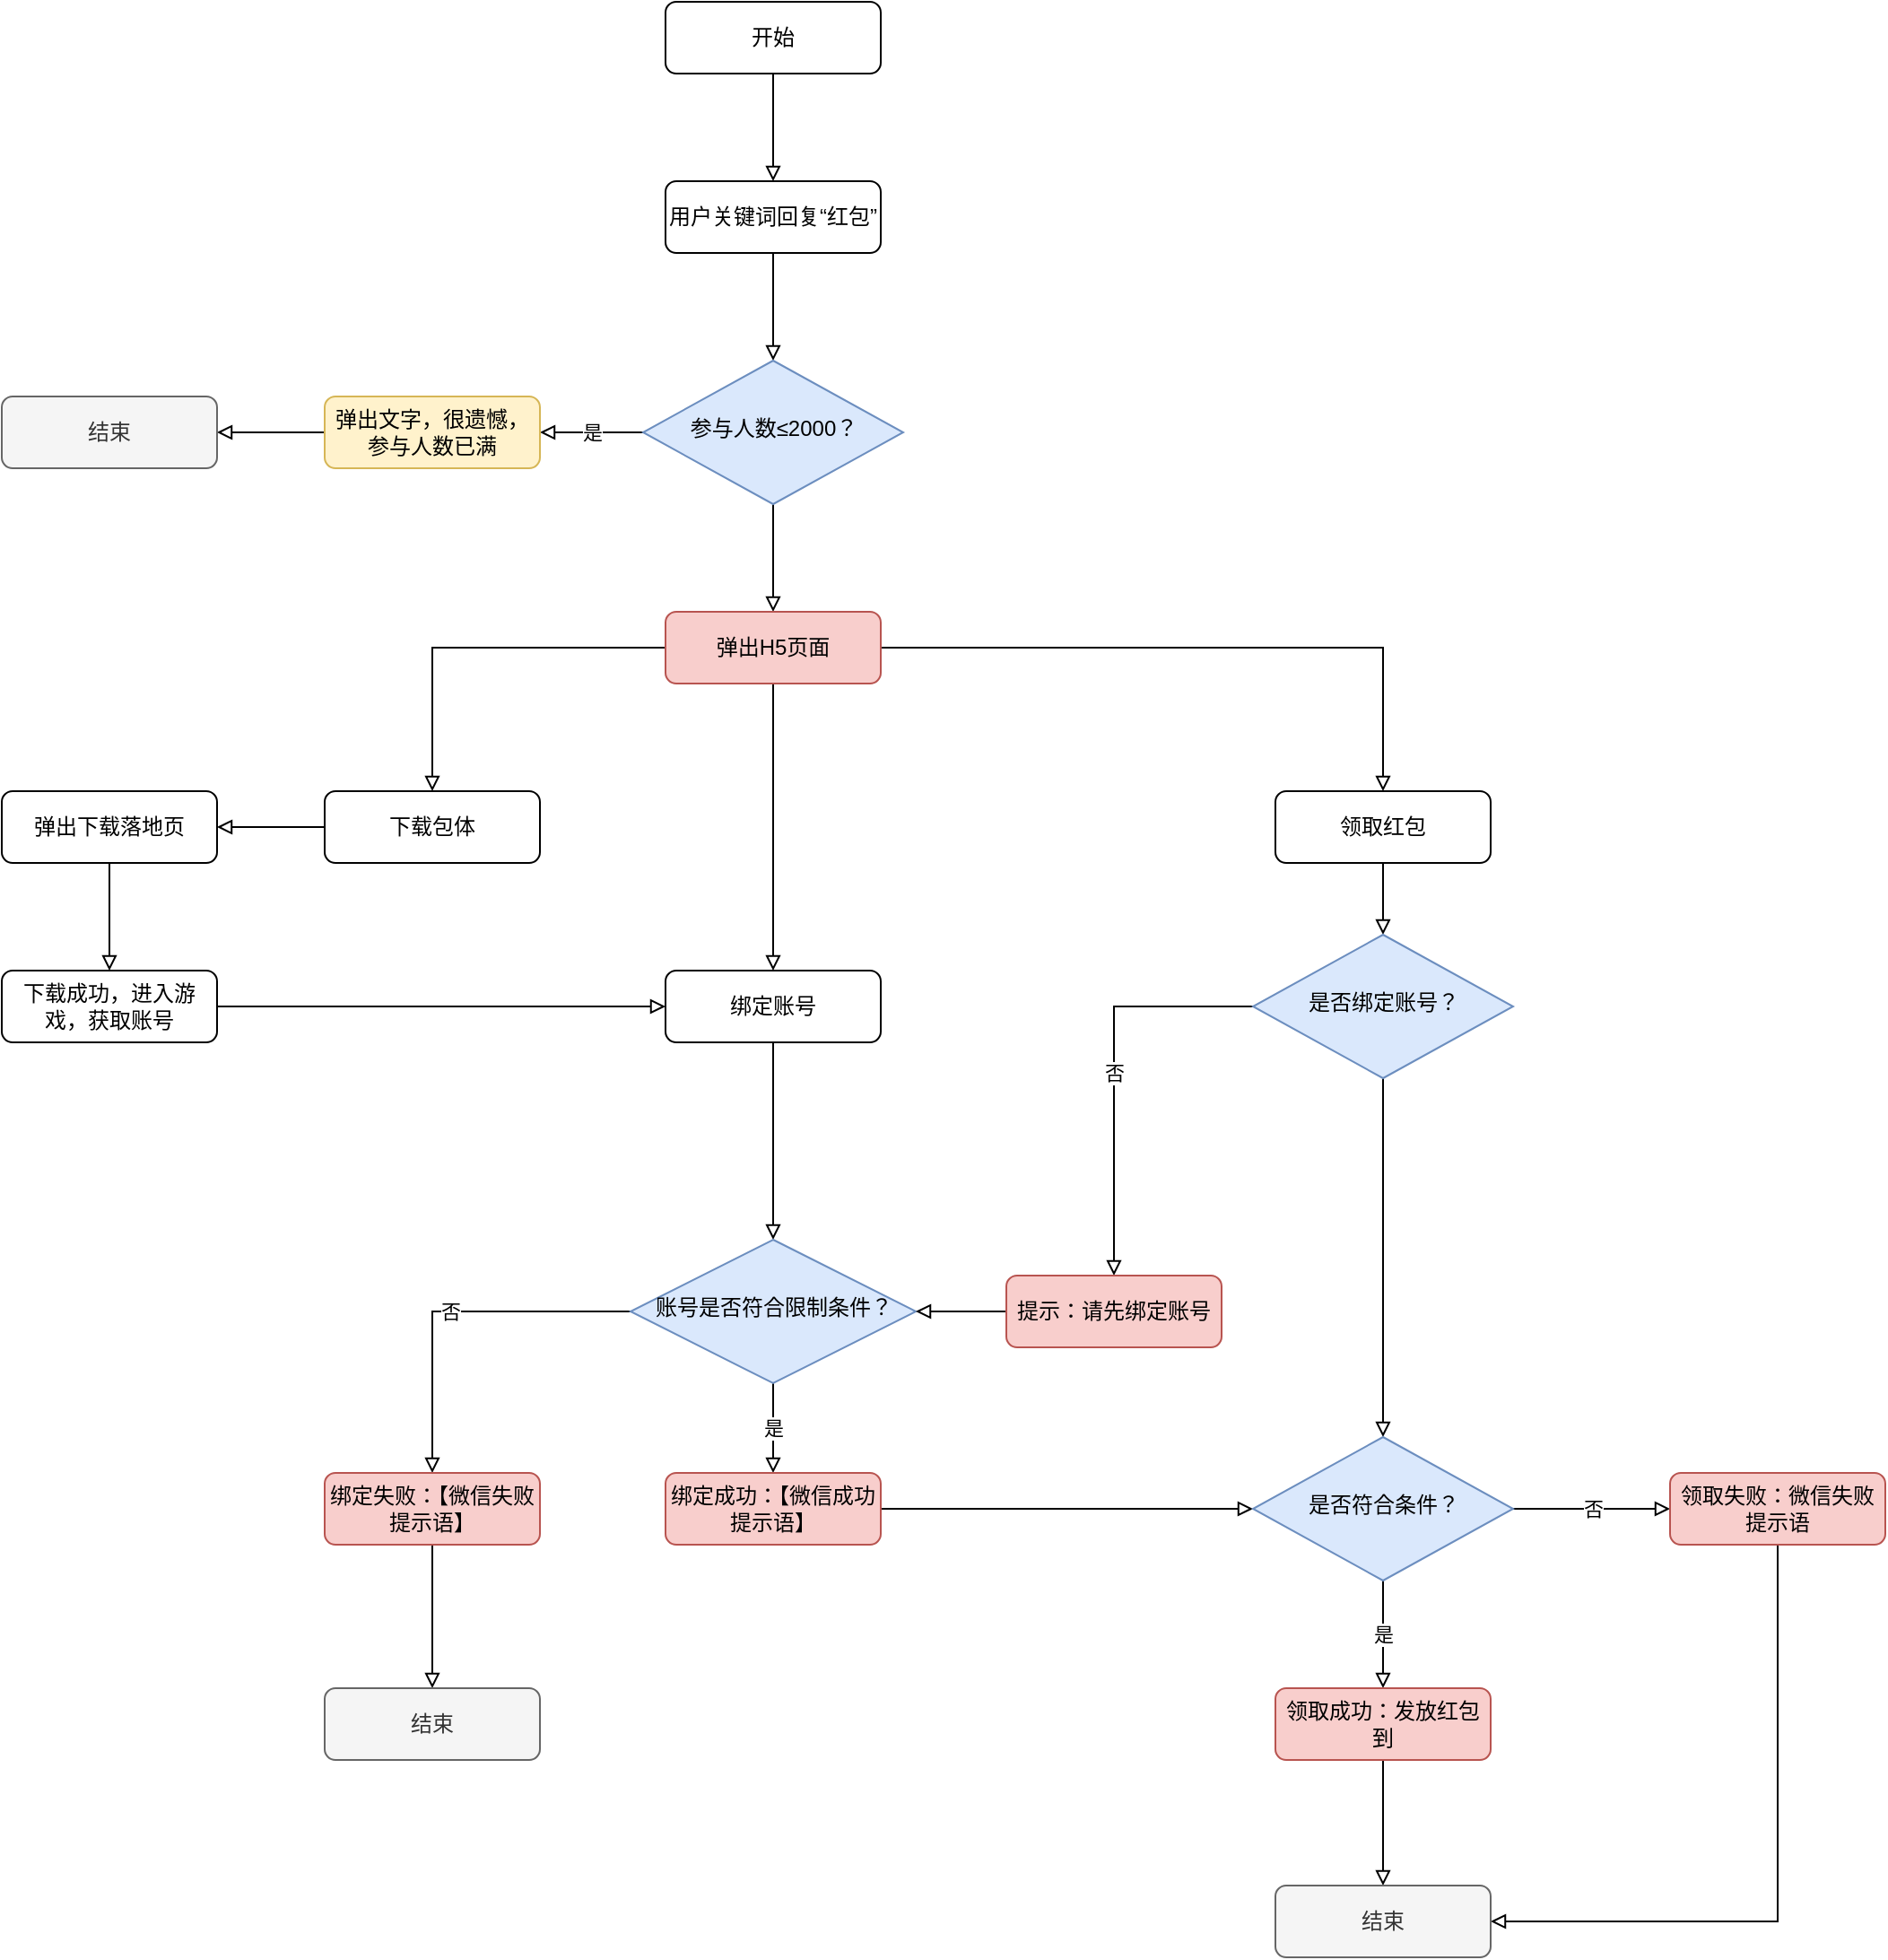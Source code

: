 <mxfile version="13.7.9" type="github">
  <diagram id="C5RBs43oDa-KdzZeNtuy" name="Page-1">
    <mxGraphModel dx="2249" dy="794" grid="1" gridSize="10" guides="1" tooltips="1" connect="1" arrows="1" fold="1" page="1" pageScale="1" pageWidth="827" pageHeight="1169" math="0" shadow="0">
      <root>
        <mxCell id="WIyWlLk6GJQsqaUBKTNV-0" />
        <mxCell id="WIyWlLk6GJQsqaUBKTNV-1" parent="WIyWlLk6GJQsqaUBKTNV-0" />
        <mxCell id="zXv3rpd8780rLvFLrUcL-4" style="edgeStyle=orthogonalEdgeStyle;rounded=0;orthogonalLoop=1;jettySize=auto;html=1;exitX=0.5;exitY=1;exitDx=0;exitDy=0;endArrow=block;endFill=0;" edge="1" parent="WIyWlLk6GJQsqaUBKTNV-1" source="zXv3rpd8780rLvFLrUcL-1" target="zXv3rpd8780rLvFLrUcL-2">
          <mxGeometry relative="1" as="geometry" />
        </mxCell>
        <mxCell id="zXv3rpd8780rLvFLrUcL-1" value="开始" style="rounded=1;whiteSpace=wrap;html=1;fontSize=12;glass=0;strokeWidth=1;shadow=0;" vertex="1" parent="WIyWlLk6GJQsqaUBKTNV-1">
          <mxGeometry x="350" y="520" width="120" height="40" as="geometry" />
        </mxCell>
        <mxCell id="zXv3rpd8780rLvFLrUcL-6" style="edgeStyle=orthogonalEdgeStyle;rounded=0;orthogonalLoop=1;jettySize=auto;html=1;exitX=0.5;exitY=1;exitDx=0;exitDy=0;endArrow=block;endFill=0;" edge="1" parent="WIyWlLk6GJQsqaUBKTNV-1" source="zXv3rpd8780rLvFLrUcL-2" target="zXv3rpd8780rLvFLrUcL-5">
          <mxGeometry relative="1" as="geometry" />
        </mxCell>
        <mxCell id="zXv3rpd8780rLvFLrUcL-2" value="用户关键词回复“红包”" style="rounded=1;whiteSpace=wrap;html=1;fontSize=12;glass=0;strokeWidth=1;shadow=0;" vertex="1" parent="WIyWlLk6GJQsqaUBKTNV-1">
          <mxGeometry x="350" y="620" width="120" height="40" as="geometry" />
        </mxCell>
        <mxCell id="zXv3rpd8780rLvFLrUcL-8" value="是" style="edgeStyle=orthogonalEdgeStyle;rounded=0;orthogonalLoop=1;jettySize=auto;html=1;exitX=0;exitY=0.5;exitDx=0;exitDy=0;entryX=1;entryY=0.5;entryDx=0;entryDy=0;endArrow=block;endFill=0;" edge="1" parent="WIyWlLk6GJQsqaUBKTNV-1" source="zXv3rpd8780rLvFLrUcL-5" target="zXv3rpd8780rLvFLrUcL-7">
          <mxGeometry relative="1" as="geometry" />
        </mxCell>
        <mxCell id="zXv3rpd8780rLvFLrUcL-12" style="edgeStyle=orthogonalEdgeStyle;rounded=0;orthogonalLoop=1;jettySize=auto;html=1;exitX=0.5;exitY=1;exitDx=0;exitDy=0;entryX=0.5;entryY=0;entryDx=0;entryDy=0;endArrow=block;endFill=0;" edge="1" parent="WIyWlLk6GJQsqaUBKTNV-1" source="zXv3rpd8780rLvFLrUcL-5" target="zXv3rpd8780rLvFLrUcL-11">
          <mxGeometry relative="1" as="geometry" />
        </mxCell>
        <mxCell id="zXv3rpd8780rLvFLrUcL-5" value="参与人数≤2000？" style="rhombus;whiteSpace=wrap;html=1;shadow=0;fontFamily=Helvetica;fontSize=12;align=center;strokeWidth=1;spacing=6;spacingTop=-4;fillColor=#dae8fc;strokeColor=#6c8ebf;" vertex="1" parent="WIyWlLk6GJQsqaUBKTNV-1">
          <mxGeometry x="337.5" y="720" width="145" height="80" as="geometry" />
        </mxCell>
        <mxCell id="zXv3rpd8780rLvFLrUcL-10" style="edgeStyle=orthogonalEdgeStyle;rounded=0;orthogonalLoop=1;jettySize=auto;html=1;exitX=0;exitY=0.5;exitDx=0;exitDy=0;entryX=1;entryY=0.5;entryDx=0;entryDy=0;endArrow=block;endFill=0;" edge="1" parent="WIyWlLk6GJQsqaUBKTNV-1" source="zXv3rpd8780rLvFLrUcL-7" target="zXv3rpd8780rLvFLrUcL-9">
          <mxGeometry relative="1" as="geometry" />
        </mxCell>
        <mxCell id="zXv3rpd8780rLvFLrUcL-7" value="弹出文字，很遗憾，参与人数已满" style="rounded=1;whiteSpace=wrap;html=1;fontSize=12;glass=0;strokeWidth=1;shadow=0;fillColor=#fff2cc;strokeColor=#d6b656;" vertex="1" parent="WIyWlLk6GJQsqaUBKTNV-1">
          <mxGeometry x="160" y="740" width="120" height="40" as="geometry" />
        </mxCell>
        <mxCell id="zXv3rpd8780rLvFLrUcL-9" value="结束" style="rounded=1;whiteSpace=wrap;html=1;fontSize=12;glass=0;strokeWidth=1;shadow=0;fillColor=#f5f5f5;strokeColor=#666666;fontColor=#333333;" vertex="1" parent="WIyWlLk6GJQsqaUBKTNV-1">
          <mxGeometry x="-20" y="740" width="120" height="40" as="geometry" />
        </mxCell>
        <mxCell id="zXv3rpd8780rLvFLrUcL-14" style="edgeStyle=orthogonalEdgeStyle;rounded=0;orthogonalLoop=1;jettySize=auto;html=1;exitX=0;exitY=0.5;exitDx=0;exitDy=0;endArrow=block;endFill=0;" edge="1" parent="WIyWlLk6GJQsqaUBKTNV-1" source="zXv3rpd8780rLvFLrUcL-11" target="zXv3rpd8780rLvFLrUcL-13">
          <mxGeometry relative="1" as="geometry" />
        </mxCell>
        <mxCell id="zXv3rpd8780rLvFLrUcL-20" style="edgeStyle=orthogonalEdgeStyle;rounded=0;orthogonalLoop=1;jettySize=auto;html=1;exitX=0.5;exitY=1;exitDx=0;exitDy=0;endArrow=block;endFill=0;" edge="1" parent="WIyWlLk6GJQsqaUBKTNV-1" source="zXv3rpd8780rLvFLrUcL-11" target="zXv3rpd8780rLvFLrUcL-19">
          <mxGeometry relative="1" as="geometry" />
        </mxCell>
        <mxCell id="zXv3rpd8780rLvFLrUcL-23" style="edgeStyle=orthogonalEdgeStyle;rounded=0;orthogonalLoop=1;jettySize=auto;html=1;exitX=1;exitY=0.5;exitDx=0;exitDy=0;endArrow=block;endFill=0;" edge="1" parent="WIyWlLk6GJQsqaUBKTNV-1" source="zXv3rpd8780rLvFLrUcL-11" target="zXv3rpd8780rLvFLrUcL-22">
          <mxGeometry relative="1" as="geometry" />
        </mxCell>
        <mxCell id="zXv3rpd8780rLvFLrUcL-11" value="弹出H5页面" style="rounded=1;whiteSpace=wrap;html=1;fontSize=12;glass=0;strokeWidth=1;shadow=0;fillColor=#f8cecc;strokeColor=#b85450;" vertex="1" parent="WIyWlLk6GJQsqaUBKTNV-1">
          <mxGeometry x="350" y="860" width="120" height="40" as="geometry" />
        </mxCell>
        <mxCell id="zXv3rpd8780rLvFLrUcL-16" value="" style="edgeStyle=orthogonalEdgeStyle;rounded=0;orthogonalLoop=1;jettySize=auto;html=1;endArrow=block;endFill=0;" edge="1" parent="WIyWlLk6GJQsqaUBKTNV-1" source="zXv3rpd8780rLvFLrUcL-13" target="zXv3rpd8780rLvFLrUcL-15">
          <mxGeometry relative="1" as="geometry" />
        </mxCell>
        <mxCell id="zXv3rpd8780rLvFLrUcL-13" value="下载包体" style="rounded=1;whiteSpace=wrap;html=1;fontSize=12;glass=0;strokeWidth=1;shadow=0;" vertex="1" parent="WIyWlLk6GJQsqaUBKTNV-1">
          <mxGeometry x="160" y="960" width="120" height="40" as="geometry" />
        </mxCell>
        <mxCell id="zXv3rpd8780rLvFLrUcL-18" value="" style="edgeStyle=orthogonalEdgeStyle;rounded=0;orthogonalLoop=1;jettySize=auto;html=1;endArrow=block;endFill=0;" edge="1" parent="WIyWlLk6GJQsqaUBKTNV-1" source="zXv3rpd8780rLvFLrUcL-15" target="zXv3rpd8780rLvFLrUcL-17">
          <mxGeometry relative="1" as="geometry" />
        </mxCell>
        <mxCell id="zXv3rpd8780rLvFLrUcL-15" value="弹出下载落地页" style="rounded=1;whiteSpace=wrap;html=1;fontSize=12;glass=0;strokeWidth=1;shadow=0;" vertex="1" parent="WIyWlLk6GJQsqaUBKTNV-1">
          <mxGeometry x="-20" y="960" width="120" height="40" as="geometry" />
        </mxCell>
        <mxCell id="zXv3rpd8780rLvFLrUcL-21" style="edgeStyle=orthogonalEdgeStyle;rounded=0;orthogonalLoop=1;jettySize=auto;html=1;exitX=1;exitY=0.5;exitDx=0;exitDy=0;entryX=0;entryY=0.5;entryDx=0;entryDy=0;endArrow=block;endFill=0;" edge="1" parent="WIyWlLk6GJQsqaUBKTNV-1" source="zXv3rpd8780rLvFLrUcL-17" target="zXv3rpd8780rLvFLrUcL-19">
          <mxGeometry relative="1" as="geometry" />
        </mxCell>
        <mxCell id="zXv3rpd8780rLvFLrUcL-17" value="下载成功，进入游戏，获取账号" style="rounded=1;whiteSpace=wrap;html=1;fontSize=12;glass=0;strokeWidth=1;shadow=0;" vertex="1" parent="WIyWlLk6GJQsqaUBKTNV-1">
          <mxGeometry x="-20" y="1060" width="120" height="40" as="geometry" />
        </mxCell>
        <mxCell id="zXv3rpd8780rLvFLrUcL-25" style="edgeStyle=orthogonalEdgeStyle;rounded=0;orthogonalLoop=1;jettySize=auto;html=1;exitX=0.5;exitY=1;exitDx=0;exitDy=0;entryX=0.5;entryY=0;entryDx=0;entryDy=0;endArrow=block;endFill=0;" edge="1" parent="WIyWlLk6GJQsqaUBKTNV-1" source="zXv3rpd8780rLvFLrUcL-19" target="zXv3rpd8780rLvFLrUcL-24">
          <mxGeometry relative="1" as="geometry" />
        </mxCell>
        <mxCell id="zXv3rpd8780rLvFLrUcL-19" value="绑定账号" style="rounded=1;whiteSpace=wrap;html=1;fontSize=12;glass=0;strokeWidth=1;shadow=0;" vertex="1" parent="WIyWlLk6GJQsqaUBKTNV-1">
          <mxGeometry x="350" y="1060" width="120" height="40" as="geometry" />
        </mxCell>
        <mxCell id="zXv3rpd8780rLvFLrUcL-30" style="edgeStyle=orthogonalEdgeStyle;rounded=0;orthogonalLoop=1;jettySize=auto;html=1;exitX=0.5;exitY=1;exitDx=0;exitDy=0;entryX=0.5;entryY=0;entryDx=0;entryDy=0;endArrow=block;endFill=0;" edge="1" parent="WIyWlLk6GJQsqaUBKTNV-1" source="zXv3rpd8780rLvFLrUcL-22" target="zXv3rpd8780rLvFLrUcL-26">
          <mxGeometry relative="1" as="geometry" />
        </mxCell>
        <mxCell id="zXv3rpd8780rLvFLrUcL-22" value="领取红包" style="rounded=1;whiteSpace=wrap;html=1;fontSize=12;glass=0;strokeWidth=1;shadow=0;" vertex="1" parent="WIyWlLk6GJQsqaUBKTNV-1">
          <mxGeometry x="690" y="960" width="120" height="40" as="geometry" />
        </mxCell>
        <mxCell id="zXv3rpd8780rLvFLrUcL-32" value="否" style="edgeStyle=orthogonalEdgeStyle;rounded=0;orthogonalLoop=1;jettySize=auto;html=1;exitX=0;exitY=0.5;exitDx=0;exitDy=0;entryX=0.5;entryY=0;entryDx=0;entryDy=0;endArrow=block;endFill=0;" edge="1" parent="WIyWlLk6GJQsqaUBKTNV-1" source="zXv3rpd8780rLvFLrUcL-24" target="zXv3rpd8780rLvFLrUcL-31">
          <mxGeometry relative="1" as="geometry" />
        </mxCell>
        <mxCell id="zXv3rpd8780rLvFLrUcL-36" value="是" style="edgeStyle=orthogonalEdgeStyle;rounded=0;orthogonalLoop=1;jettySize=auto;html=1;exitX=0.5;exitY=1;exitDx=0;exitDy=0;endArrow=block;endFill=0;" edge="1" parent="WIyWlLk6GJQsqaUBKTNV-1" source="zXv3rpd8780rLvFLrUcL-24" target="zXv3rpd8780rLvFLrUcL-35">
          <mxGeometry relative="1" as="geometry" />
        </mxCell>
        <mxCell id="zXv3rpd8780rLvFLrUcL-24" value="账号是否符合限制条件？" style="rhombus;whiteSpace=wrap;html=1;shadow=0;fontFamily=Helvetica;fontSize=12;align=center;strokeWidth=1;spacing=6;spacingTop=-4;fillColor=#dae8fc;strokeColor=#6c8ebf;" vertex="1" parent="WIyWlLk6GJQsqaUBKTNV-1">
          <mxGeometry x="330.5" y="1210" width="159" height="80" as="geometry" />
        </mxCell>
        <mxCell id="zXv3rpd8780rLvFLrUcL-28" value="否" style="edgeStyle=orthogonalEdgeStyle;rounded=0;orthogonalLoop=1;jettySize=auto;html=1;exitX=0;exitY=0.5;exitDx=0;exitDy=0;entryX=0.5;entryY=0;entryDx=0;entryDy=0;endArrow=block;endFill=0;" edge="1" parent="WIyWlLk6GJQsqaUBKTNV-1" source="zXv3rpd8780rLvFLrUcL-26" target="zXv3rpd8780rLvFLrUcL-27">
          <mxGeometry relative="1" as="geometry">
            <Array as="points">
              <mxPoint x="600" y="1080" />
            </Array>
          </mxGeometry>
        </mxCell>
        <mxCell id="zXv3rpd8780rLvFLrUcL-39" style="edgeStyle=orthogonalEdgeStyle;rounded=0;orthogonalLoop=1;jettySize=auto;html=1;exitX=0.5;exitY=1;exitDx=0;exitDy=0;endArrow=block;endFill=0;" edge="1" parent="WIyWlLk6GJQsqaUBKTNV-1" source="zXv3rpd8780rLvFLrUcL-26" target="zXv3rpd8780rLvFLrUcL-37">
          <mxGeometry relative="1" as="geometry" />
        </mxCell>
        <mxCell id="zXv3rpd8780rLvFLrUcL-26" value="是否绑定账号？" style="rhombus;whiteSpace=wrap;html=1;shadow=0;fontFamily=Helvetica;fontSize=12;align=center;strokeWidth=1;spacing=6;spacingTop=-4;fillColor=#dae8fc;strokeColor=#6c8ebf;" vertex="1" parent="WIyWlLk6GJQsqaUBKTNV-1">
          <mxGeometry x="677.5" y="1040" width="145" height="80" as="geometry" />
        </mxCell>
        <mxCell id="zXv3rpd8780rLvFLrUcL-29" style="edgeStyle=orthogonalEdgeStyle;rounded=0;orthogonalLoop=1;jettySize=auto;html=1;exitX=0;exitY=0.5;exitDx=0;exitDy=0;endArrow=block;endFill=0;" edge="1" parent="WIyWlLk6GJQsqaUBKTNV-1" source="zXv3rpd8780rLvFLrUcL-27" target="zXv3rpd8780rLvFLrUcL-24">
          <mxGeometry relative="1" as="geometry" />
        </mxCell>
        <mxCell id="zXv3rpd8780rLvFLrUcL-27" value="提示：请先绑定账号" style="rounded=1;whiteSpace=wrap;html=1;fontSize=12;glass=0;strokeWidth=1;shadow=0;fillColor=#f8cecc;strokeColor=#b85450;" vertex="1" parent="WIyWlLk6GJQsqaUBKTNV-1">
          <mxGeometry x="540" y="1230" width="120" height="40" as="geometry" />
        </mxCell>
        <mxCell id="zXv3rpd8780rLvFLrUcL-34" style="edgeStyle=orthogonalEdgeStyle;rounded=0;orthogonalLoop=1;jettySize=auto;html=1;exitX=0.5;exitY=1;exitDx=0;exitDy=0;endArrow=block;endFill=0;" edge="1" parent="WIyWlLk6GJQsqaUBKTNV-1" source="zXv3rpd8780rLvFLrUcL-31" target="zXv3rpd8780rLvFLrUcL-33">
          <mxGeometry relative="1" as="geometry" />
        </mxCell>
        <mxCell id="zXv3rpd8780rLvFLrUcL-31" value="绑定失败：【微信失败提示语】" style="rounded=1;whiteSpace=wrap;html=1;fontSize=12;glass=0;strokeWidth=1;shadow=0;fillColor=#f8cecc;strokeColor=#b85450;" vertex="1" parent="WIyWlLk6GJQsqaUBKTNV-1">
          <mxGeometry x="160" y="1340" width="120" height="40" as="geometry" />
        </mxCell>
        <mxCell id="zXv3rpd8780rLvFLrUcL-33" value="结束" style="rounded=1;whiteSpace=wrap;html=1;fontSize=12;glass=0;strokeWidth=1;shadow=0;fillColor=#f5f5f5;strokeColor=#666666;fontColor=#333333;" vertex="1" parent="WIyWlLk6GJQsqaUBKTNV-1">
          <mxGeometry x="160" y="1460" width="120" height="40" as="geometry" />
        </mxCell>
        <mxCell id="zXv3rpd8780rLvFLrUcL-38" style="edgeStyle=orthogonalEdgeStyle;rounded=0;orthogonalLoop=1;jettySize=auto;html=1;exitX=1;exitY=0.5;exitDx=0;exitDy=0;entryX=0;entryY=0.5;entryDx=0;entryDy=0;endArrow=block;endFill=0;" edge="1" parent="WIyWlLk6GJQsqaUBKTNV-1" source="zXv3rpd8780rLvFLrUcL-35" target="zXv3rpd8780rLvFLrUcL-37">
          <mxGeometry relative="1" as="geometry" />
        </mxCell>
        <mxCell id="zXv3rpd8780rLvFLrUcL-35" value="绑定成功：【微信成功提示语】" style="rounded=1;whiteSpace=wrap;html=1;fontSize=12;glass=0;strokeWidth=1;shadow=0;fillColor=#f8cecc;strokeColor=#b85450;" vertex="1" parent="WIyWlLk6GJQsqaUBKTNV-1">
          <mxGeometry x="350" y="1340" width="120" height="40" as="geometry" />
        </mxCell>
        <mxCell id="zXv3rpd8780rLvFLrUcL-42" value="是" style="edgeStyle=orthogonalEdgeStyle;rounded=0;orthogonalLoop=1;jettySize=auto;html=1;exitX=0.5;exitY=1;exitDx=0;exitDy=0;endArrow=block;endFill=0;" edge="1" parent="WIyWlLk6GJQsqaUBKTNV-1" source="zXv3rpd8780rLvFLrUcL-37" target="zXv3rpd8780rLvFLrUcL-40">
          <mxGeometry relative="1" as="geometry" />
        </mxCell>
        <mxCell id="zXv3rpd8780rLvFLrUcL-43" value="否" style="edgeStyle=orthogonalEdgeStyle;rounded=0;orthogonalLoop=1;jettySize=auto;html=1;exitX=1;exitY=0.5;exitDx=0;exitDy=0;entryX=0;entryY=0.5;entryDx=0;entryDy=0;endArrow=block;endFill=0;" edge="1" parent="WIyWlLk6GJQsqaUBKTNV-1" source="zXv3rpd8780rLvFLrUcL-37" target="zXv3rpd8780rLvFLrUcL-41">
          <mxGeometry relative="1" as="geometry" />
        </mxCell>
        <mxCell id="zXv3rpd8780rLvFLrUcL-37" value="是否符合条件？" style="rhombus;whiteSpace=wrap;html=1;shadow=0;fontFamily=Helvetica;fontSize=12;align=center;strokeWidth=1;spacing=6;spacingTop=-4;fillColor=#dae8fc;strokeColor=#6c8ebf;" vertex="1" parent="WIyWlLk6GJQsqaUBKTNV-1">
          <mxGeometry x="677.5" y="1320" width="145" height="80" as="geometry" />
        </mxCell>
        <mxCell id="zXv3rpd8780rLvFLrUcL-45" style="edgeStyle=orthogonalEdgeStyle;rounded=0;orthogonalLoop=1;jettySize=auto;html=1;exitX=0.5;exitY=1;exitDx=0;exitDy=0;endArrow=block;endFill=0;" edge="1" parent="WIyWlLk6GJQsqaUBKTNV-1" source="zXv3rpd8780rLvFLrUcL-40" target="zXv3rpd8780rLvFLrUcL-44">
          <mxGeometry relative="1" as="geometry" />
        </mxCell>
        <mxCell id="zXv3rpd8780rLvFLrUcL-40" value="领取成功：发放红包到" style="rounded=1;whiteSpace=wrap;html=1;fontSize=12;glass=0;strokeWidth=1;shadow=0;fillColor=#f8cecc;strokeColor=#b85450;" vertex="1" parent="WIyWlLk6GJQsqaUBKTNV-1">
          <mxGeometry x="690" y="1460" width="120" height="40" as="geometry" />
        </mxCell>
        <mxCell id="zXv3rpd8780rLvFLrUcL-46" style="edgeStyle=orthogonalEdgeStyle;rounded=0;orthogonalLoop=1;jettySize=auto;html=1;exitX=0.5;exitY=1;exitDx=0;exitDy=0;entryX=1;entryY=0.5;entryDx=0;entryDy=0;endArrow=block;endFill=0;" edge="1" parent="WIyWlLk6GJQsqaUBKTNV-1" source="zXv3rpd8780rLvFLrUcL-41" target="zXv3rpd8780rLvFLrUcL-44">
          <mxGeometry relative="1" as="geometry" />
        </mxCell>
        <mxCell id="zXv3rpd8780rLvFLrUcL-41" value="领取失败：微信失败提示语" style="rounded=1;whiteSpace=wrap;html=1;fontSize=12;glass=0;strokeWidth=1;shadow=0;fillColor=#f8cecc;strokeColor=#b85450;" vertex="1" parent="WIyWlLk6GJQsqaUBKTNV-1">
          <mxGeometry x="910" y="1340" width="120" height="40" as="geometry" />
        </mxCell>
        <mxCell id="zXv3rpd8780rLvFLrUcL-44" value="结束" style="rounded=1;whiteSpace=wrap;html=1;fontSize=12;glass=0;strokeWidth=1;shadow=0;fillColor=#f5f5f5;strokeColor=#666666;fontColor=#333333;" vertex="1" parent="WIyWlLk6GJQsqaUBKTNV-1">
          <mxGeometry x="690" y="1570" width="120" height="40" as="geometry" />
        </mxCell>
      </root>
    </mxGraphModel>
  </diagram>
</mxfile>
